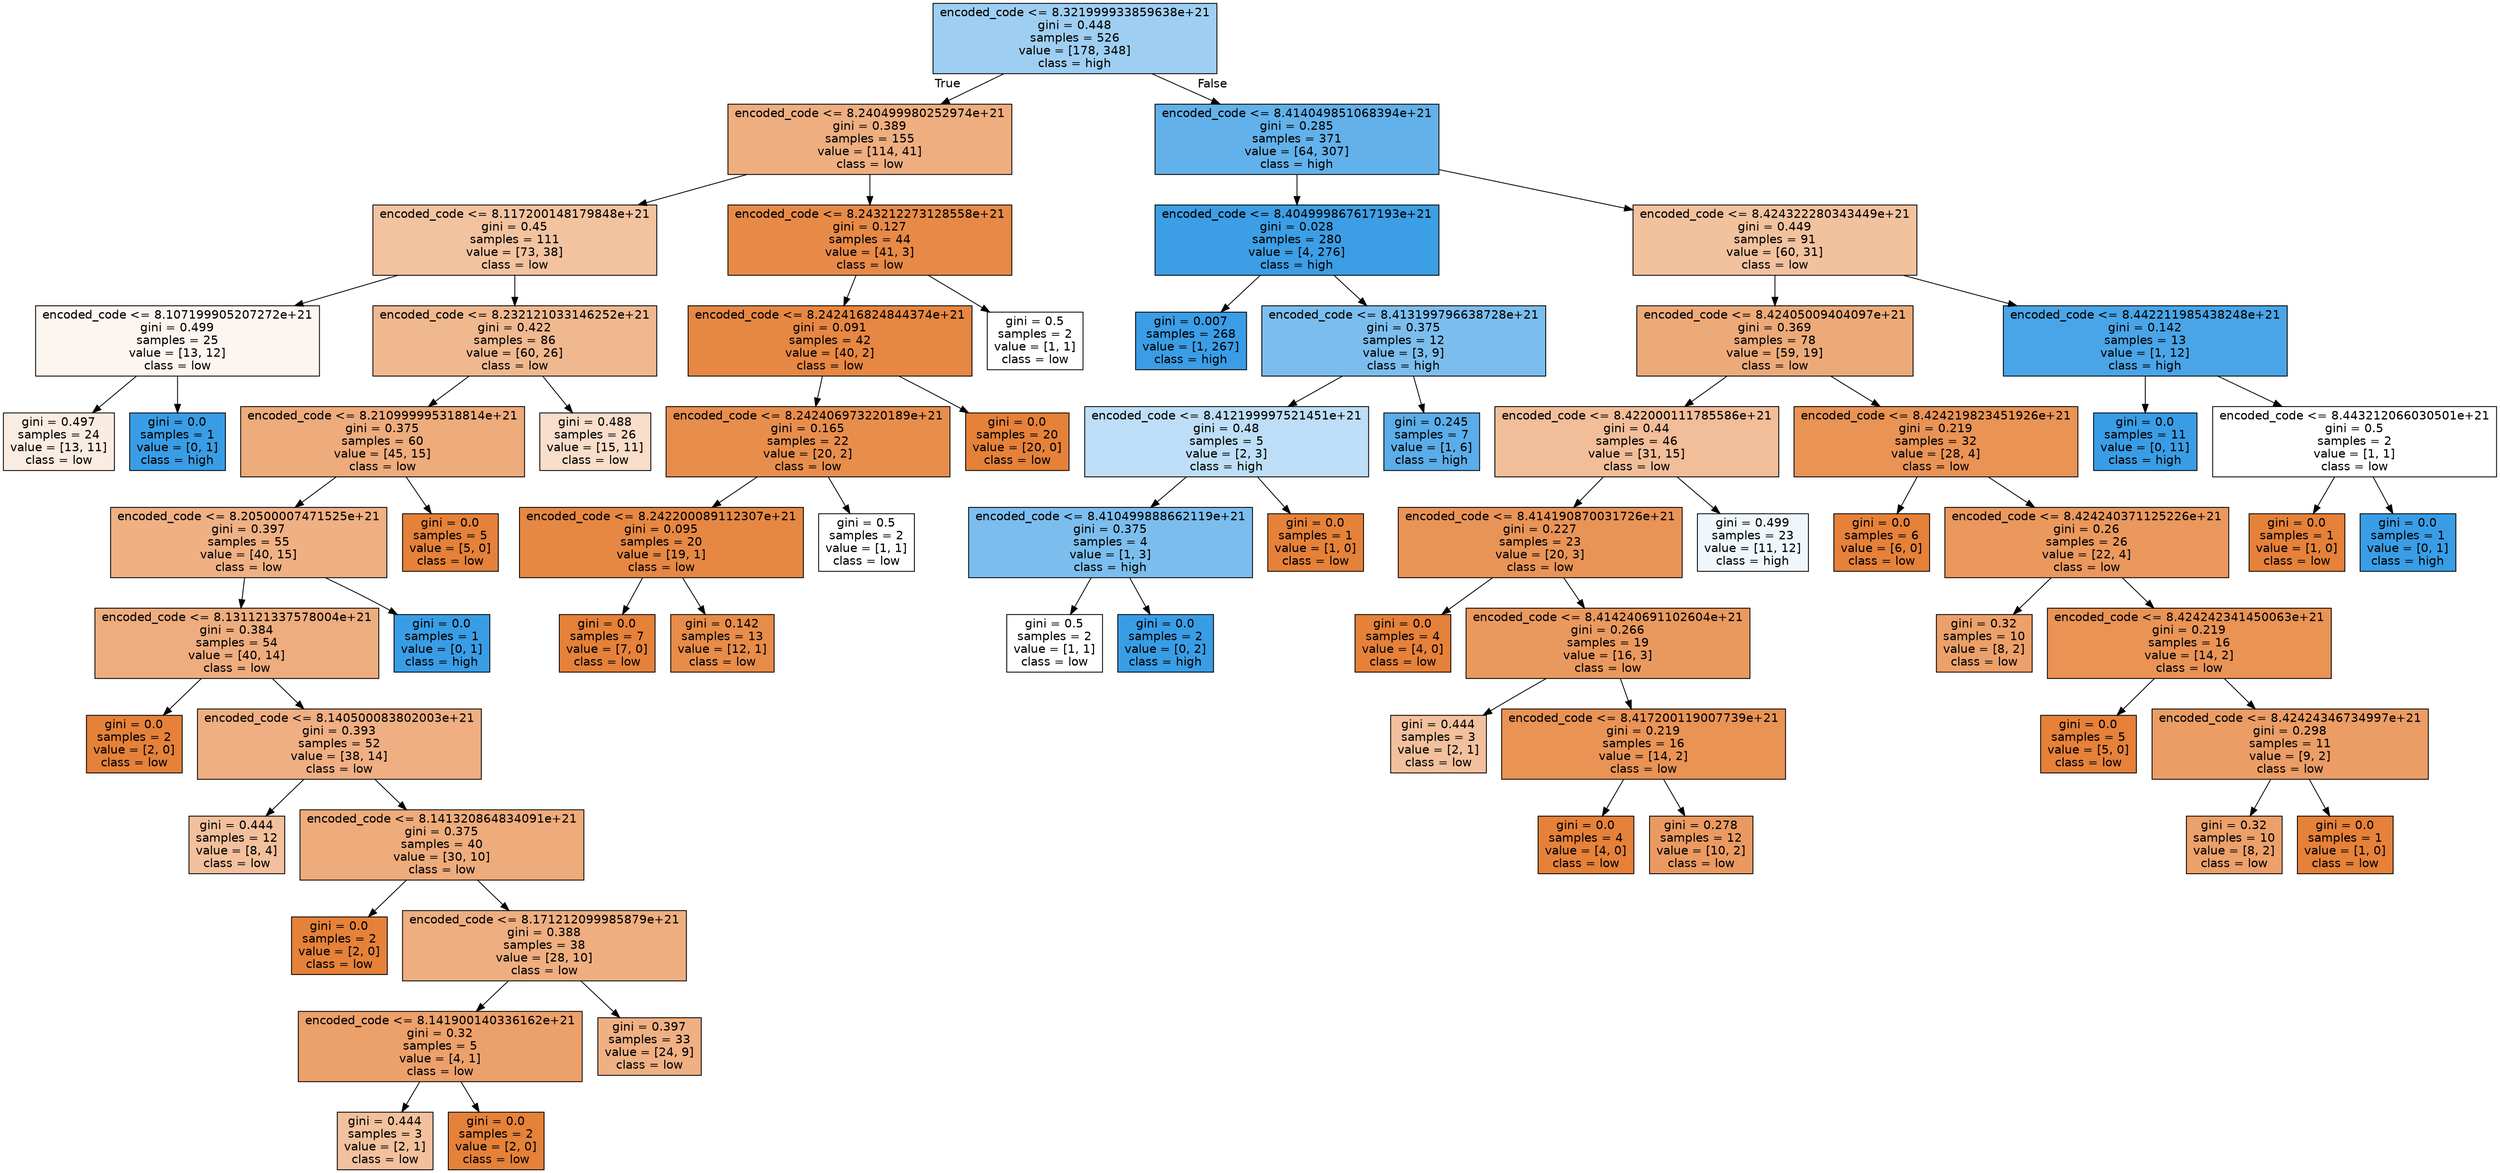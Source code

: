 digraph Tree {
node [shape=box, style="filled", color="black", fontname="helvetica"] ;
edge [fontname="helvetica"] ;
0 [label="encoded_code <= 8.321999933859638e+21\ngini = 0.448\nsamples = 526\nvalue = [178, 348]\nclass = high", fillcolor="#9ecff2"] ;
1 [label="encoded_code <= 8.240499980252974e+21\ngini = 0.389\nsamples = 155\nvalue = [114, 41]\nclass = low", fillcolor="#eeae80"] ;
0 -> 1 [labeldistance=2.5, labelangle=45, headlabel="True"] ;
2 [label="encoded_code <= 8.117200148179848e+21\ngini = 0.45\nsamples = 111\nvalue = [73, 38]\nclass = low", fillcolor="#f3c3a0"] ;
1 -> 2 ;
3 [label="encoded_code <= 8.107199905207272e+21\ngini = 0.499\nsamples = 25\nvalue = [13, 12]\nclass = low", fillcolor="#fdf5f0"] ;
2 -> 3 ;
4 [label="gini = 0.497\nsamples = 24\nvalue = [13, 11]\nclass = low", fillcolor="#fbece1"] ;
3 -> 4 ;
5 [label="gini = 0.0\nsamples = 1\nvalue = [0, 1]\nclass = high", fillcolor="#399de5"] ;
3 -> 5 ;
6 [label="encoded_code <= 8.232121033146252e+21\ngini = 0.422\nsamples = 86\nvalue = [60, 26]\nclass = low", fillcolor="#f0b88f"] ;
2 -> 6 ;
7 [label="encoded_code <= 8.210999995318814e+21\ngini = 0.375\nsamples = 60\nvalue = [45, 15]\nclass = low", fillcolor="#eeab7b"] ;
6 -> 7 ;
8 [label="encoded_code <= 8.20500007471525e+21\ngini = 0.397\nsamples = 55\nvalue = [40, 15]\nclass = low", fillcolor="#efb083"] ;
7 -> 8 ;
9 [label="encoded_code <= 8.131121337578004e+21\ngini = 0.384\nsamples = 54\nvalue = [40, 14]\nclass = low", fillcolor="#eead7e"] ;
8 -> 9 ;
10 [label="gini = 0.0\nsamples = 2\nvalue = [2, 0]\nclass = low", fillcolor="#e58139"] ;
9 -> 10 ;
11 [label="encoded_code <= 8.140500083802003e+21\ngini = 0.393\nsamples = 52\nvalue = [38, 14]\nclass = low", fillcolor="#efaf82"] ;
9 -> 11 ;
12 [label="gini = 0.444\nsamples = 12\nvalue = [8, 4]\nclass = low", fillcolor="#f2c09c"] ;
11 -> 12 ;
13 [label="encoded_code <= 8.141320864834091e+21\ngini = 0.375\nsamples = 40\nvalue = [30, 10]\nclass = low", fillcolor="#eeab7b"] ;
11 -> 13 ;
14 [label="gini = 0.0\nsamples = 2\nvalue = [2, 0]\nclass = low", fillcolor="#e58139"] ;
13 -> 14 ;
15 [label="encoded_code <= 8.171212099985879e+21\ngini = 0.388\nsamples = 38\nvalue = [28, 10]\nclass = low", fillcolor="#eeae80"] ;
13 -> 15 ;
16 [label="encoded_code <= 8.141900140336162e+21\ngini = 0.32\nsamples = 5\nvalue = [4, 1]\nclass = low", fillcolor="#eca06a"] ;
15 -> 16 ;
17 [label="gini = 0.444\nsamples = 3\nvalue = [2, 1]\nclass = low", fillcolor="#f2c09c"] ;
16 -> 17 ;
18 [label="gini = 0.0\nsamples = 2\nvalue = [2, 0]\nclass = low", fillcolor="#e58139"] ;
16 -> 18 ;
19 [label="gini = 0.397\nsamples = 33\nvalue = [24, 9]\nclass = low", fillcolor="#efb083"] ;
15 -> 19 ;
20 [label="gini = 0.0\nsamples = 1\nvalue = [0, 1]\nclass = high", fillcolor="#399de5"] ;
8 -> 20 ;
21 [label="gini = 0.0\nsamples = 5\nvalue = [5, 0]\nclass = low", fillcolor="#e58139"] ;
7 -> 21 ;
22 [label="gini = 0.488\nsamples = 26\nvalue = [15, 11]\nclass = low", fillcolor="#f8ddca"] ;
6 -> 22 ;
23 [label="encoded_code <= 8.243212273128558e+21\ngini = 0.127\nsamples = 44\nvalue = [41, 3]\nclass = low", fillcolor="#e78a47"] ;
1 -> 23 ;
24 [label="encoded_code <= 8.242416824844374e+21\ngini = 0.091\nsamples = 42\nvalue = [40, 2]\nclass = low", fillcolor="#e68743"] ;
23 -> 24 ;
25 [label="encoded_code <= 8.242406973220189e+21\ngini = 0.165\nsamples = 22\nvalue = [20, 2]\nclass = low", fillcolor="#e88e4d"] ;
24 -> 25 ;
26 [label="encoded_code <= 8.242200089112307e+21\ngini = 0.095\nsamples = 20\nvalue = [19, 1]\nclass = low", fillcolor="#e68843"] ;
25 -> 26 ;
27 [label="gini = 0.0\nsamples = 7\nvalue = [7, 0]\nclass = low", fillcolor="#e58139"] ;
26 -> 27 ;
28 [label="gini = 0.142\nsamples = 13\nvalue = [12, 1]\nclass = low", fillcolor="#e78c49"] ;
26 -> 28 ;
29 [label="gini = 0.5\nsamples = 2\nvalue = [1, 1]\nclass = low", fillcolor="#ffffff"] ;
25 -> 29 ;
30 [label="gini = 0.0\nsamples = 20\nvalue = [20, 0]\nclass = low", fillcolor="#e58139"] ;
24 -> 30 ;
31 [label="gini = 0.5\nsamples = 2\nvalue = [1, 1]\nclass = low", fillcolor="#ffffff"] ;
23 -> 31 ;
32 [label="encoded_code <= 8.414049851068394e+21\ngini = 0.285\nsamples = 371\nvalue = [64, 307]\nclass = high", fillcolor="#62b1ea"] ;
0 -> 32 [labeldistance=2.5, labelangle=-45, headlabel="False"] ;
33 [label="encoded_code <= 8.404999867617193e+21\ngini = 0.028\nsamples = 280\nvalue = [4, 276]\nclass = high", fillcolor="#3c9ee5"] ;
32 -> 33 ;
34 [label="gini = 0.007\nsamples = 268\nvalue = [1, 267]\nclass = high", fillcolor="#3a9de5"] ;
33 -> 34 ;
35 [label="encoded_code <= 8.413199796638728e+21\ngini = 0.375\nsamples = 12\nvalue = [3, 9]\nclass = high", fillcolor="#7bbeee"] ;
33 -> 35 ;
36 [label="encoded_code <= 8.412199997521451e+21\ngini = 0.48\nsamples = 5\nvalue = [2, 3]\nclass = high", fillcolor="#bddef6"] ;
35 -> 36 ;
37 [label="encoded_code <= 8.410499888662119e+21\ngini = 0.375\nsamples = 4\nvalue = [1, 3]\nclass = high", fillcolor="#7bbeee"] ;
36 -> 37 ;
38 [label="gini = 0.5\nsamples = 2\nvalue = [1, 1]\nclass = low", fillcolor="#ffffff"] ;
37 -> 38 ;
39 [label="gini = 0.0\nsamples = 2\nvalue = [0, 2]\nclass = high", fillcolor="#399de5"] ;
37 -> 39 ;
40 [label="gini = 0.0\nsamples = 1\nvalue = [1, 0]\nclass = low", fillcolor="#e58139"] ;
36 -> 40 ;
41 [label="gini = 0.245\nsamples = 7\nvalue = [1, 6]\nclass = high", fillcolor="#5aade9"] ;
35 -> 41 ;
42 [label="encoded_code <= 8.424322280343449e+21\ngini = 0.449\nsamples = 91\nvalue = [60, 31]\nclass = low", fillcolor="#f2c29f"] ;
32 -> 42 ;
43 [label="encoded_code <= 8.42405009404097e+21\ngini = 0.369\nsamples = 78\nvalue = [59, 19]\nclass = low", fillcolor="#edaa79"] ;
42 -> 43 ;
44 [label="encoded_code <= 8.422000111785586e+21\ngini = 0.44\nsamples = 46\nvalue = [31, 15]\nclass = low", fillcolor="#f2be99"] ;
43 -> 44 ;
45 [label="encoded_code <= 8.414190870031726e+21\ngini = 0.227\nsamples = 23\nvalue = [20, 3]\nclass = low", fillcolor="#e99457"] ;
44 -> 45 ;
46 [label="gini = 0.0\nsamples = 4\nvalue = [4, 0]\nclass = low", fillcolor="#e58139"] ;
45 -> 46 ;
47 [label="encoded_code <= 8.414240691102604e+21\ngini = 0.266\nsamples = 19\nvalue = [16, 3]\nclass = low", fillcolor="#ea995e"] ;
45 -> 47 ;
48 [label="gini = 0.444\nsamples = 3\nvalue = [2, 1]\nclass = low", fillcolor="#f2c09c"] ;
47 -> 48 ;
49 [label="encoded_code <= 8.417200119007739e+21\ngini = 0.219\nsamples = 16\nvalue = [14, 2]\nclass = low", fillcolor="#e99355"] ;
47 -> 49 ;
50 [label="gini = 0.0\nsamples = 4\nvalue = [4, 0]\nclass = low", fillcolor="#e58139"] ;
49 -> 50 ;
51 [label="gini = 0.278\nsamples = 12\nvalue = [10, 2]\nclass = low", fillcolor="#ea9a61"] ;
49 -> 51 ;
52 [label="gini = 0.499\nsamples = 23\nvalue = [11, 12]\nclass = high", fillcolor="#eff7fd"] ;
44 -> 52 ;
53 [label="encoded_code <= 8.424219823451926e+21\ngini = 0.219\nsamples = 32\nvalue = [28, 4]\nclass = low", fillcolor="#e99355"] ;
43 -> 53 ;
54 [label="gini = 0.0\nsamples = 6\nvalue = [6, 0]\nclass = low", fillcolor="#e58139"] ;
53 -> 54 ;
55 [label="encoded_code <= 8.424240371125226e+21\ngini = 0.26\nsamples = 26\nvalue = [22, 4]\nclass = low", fillcolor="#ea985d"] ;
53 -> 55 ;
56 [label="gini = 0.32\nsamples = 10\nvalue = [8, 2]\nclass = low", fillcolor="#eca06a"] ;
55 -> 56 ;
57 [label="encoded_code <= 8.424242341450063e+21\ngini = 0.219\nsamples = 16\nvalue = [14, 2]\nclass = low", fillcolor="#e99355"] ;
55 -> 57 ;
58 [label="gini = 0.0\nsamples = 5\nvalue = [5, 0]\nclass = low", fillcolor="#e58139"] ;
57 -> 58 ;
59 [label="encoded_code <= 8.42424346734997e+21\ngini = 0.298\nsamples = 11\nvalue = [9, 2]\nclass = low", fillcolor="#eb9d65"] ;
57 -> 59 ;
60 [label="gini = 0.32\nsamples = 10\nvalue = [8, 2]\nclass = low", fillcolor="#eca06a"] ;
59 -> 60 ;
61 [label="gini = 0.0\nsamples = 1\nvalue = [1, 0]\nclass = low", fillcolor="#e58139"] ;
59 -> 61 ;
62 [label="encoded_code <= 8.442211985438248e+21\ngini = 0.142\nsamples = 13\nvalue = [1, 12]\nclass = high", fillcolor="#49a5e7"] ;
42 -> 62 ;
63 [label="gini = 0.0\nsamples = 11\nvalue = [0, 11]\nclass = high", fillcolor="#399de5"] ;
62 -> 63 ;
64 [label="encoded_code <= 8.443212066030501e+21\ngini = 0.5\nsamples = 2\nvalue = [1, 1]\nclass = low", fillcolor="#ffffff"] ;
62 -> 64 ;
65 [label="gini = 0.0\nsamples = 1\nvalue = [1, 0]\nclass = low", fillcolor="#e58139"] ;
64 -> 65 ;
66 [label="gini = 0.0\nsamples = 1\nvalue = [0, 1]\nclass = high", fillcolor="#399de5"] ;
64 -> 66 ;
}